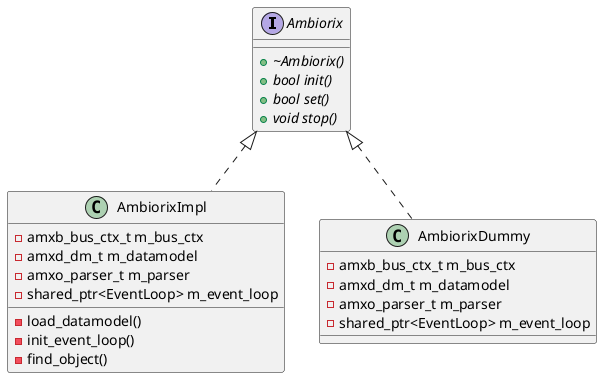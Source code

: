 @startuml
interface Ambiorix {
	+{abstract} ~Ambiorix()
	+{abstract} bool init()
	+{abstract} bool set()
	+{abstract} void stop()
}

class AmbiorixImpl {
	-amxb_bus_ctx_t m_bus_ctx
	-amxd_dm_t m_datamodel
	-amxo_parser_t m_parser
	-shared_ptr<EventLoop> m_event_loop
	-load_datamodel()
	-init_event_loop()
	-find_object()
}

class AmbiorixDummy {
	-amxb_bus_ctx_t m_bus_ctx
	-amxd_dm_t m_datamodel
	-amxo_parser_t m_parser
	-shared_ptr<EventLoop> m_event_loop
}

Ambiorix <|.. AmbiorixImpl
Ambiorix <|.. AmbiorixDummy
@enduml
